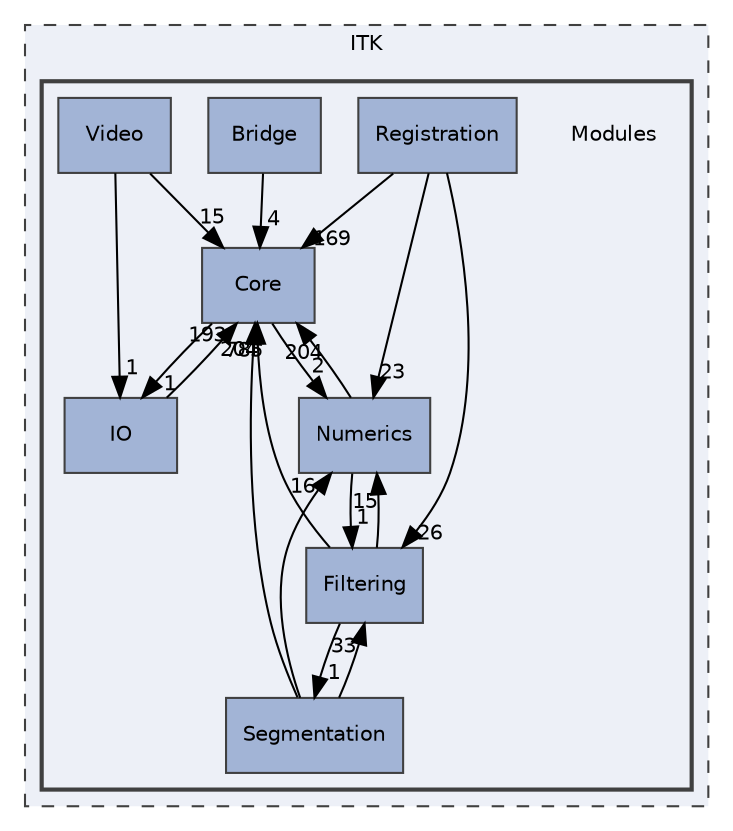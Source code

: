 digraph "Modules"
{
 // LATEX_PDF_SIZE
  edge [fontname="Helvetica",fontsize="10",labelfontname="Helvetica",labelfontsize="10"];
  node [fontname="Helvetica",fontsize="10",shape=record];
  compound=true
  subgraph clusterdir_46986e8e618f5d4e9cefd393e3e85435 {
    graph [ bgcolor="#edf0f7", pencolor="grey25", style="filled,dashed,", label="ITK", fontname="Helvetica", fontsize="10", URL="dir_46986e8e618f5d4e9cefd393e3e85435.html"]
  subgraph clusterdir_f177c24bf1c87ecaa6e6fdc0bba33350 {
    graph [ bgcolor="#edf0f7", pencolor="grey25", style="filled,bold,", label="", fontname="Helvetica", fontsize="10", URL="dir_f177c24bf1c87ecaa6e6fdc0bba33350.html"]
    dir_f177c24bf1c87ecaa6e6fdc0bba33350 [shape=plaintext, label="Modules"];
  dir_ce4b90f3ab002c3e4aae09e4884c7ff9 [shape=box, label="Bridge", style="filled,", fillcolor="#a2b4d6", color="grey25", URL="dir_ce4b90f3ab002c3e4aae09e4884c7ff9.html"];
  dir_cac7f9cecb9aa42a0bd05452dddd8a21 [shape=box, label="Core", style="filled,", fillcolor="#a2b4d6", color="grey25", URL="dir_cac7f9cecb9aa42a0bd05452dddd8a21.html"];
  dir_6724b11ef9ad676a0a0c31463bff1d93 [shape=box, label="Filtering", style="filled,", fillcolor="#a2b4d6", color="grey25", URL="dir_6724b11ef9ad676a0a0c31463bff1d93.html"];
  dir_367545fbb67972528c5e9da3f2610d14 [shape=box, label="IO", style="filled,", fillcolor="#a2b4d6", color="grey25", URL="dir_367545fbb67972528c5e9da3f2610d14.html"];
  dir_57605c80b6a7e87d0adba2f2655cc3cb [shape=box, label="Numerics", style="filled,", fillcolor="#a2b4d6", color="grey25", URL="dir_57605c80b6a7e87d0adba2f2655cc3cb.html"];
  dir_0ad122d8d0ab9b1e48b88184c41a4a8e [shape=box, label="Registration", style="filled,", fillcolor="#a2b4d6", color="grey25", URL="dir_0ad122d8d0ab9b1e48b88184c41a4a8e.html"];
  dir_431b5b85ef2fd850d23fe72862364324 [shape=box, label="Segmentation", style="filled,", fillcolor="#a2b4d6", color="grey25", URL="dir_431b5b85ef2fd850d23fe72862364324.html"];
  dir_eb9e0bc0b01025636f27cd720eccabdd [shape=box, label="Video", style="filled,", fillcolor="#a2b4d6", color="grey25", URL="dir_eb9e0bc0b01025636f27cd720eccabdd.html"];
  }
  }
  dir_ce4b90f3ab002c3e4aae09e4884c7ff9->dir_cac7f9cecb9aa42a0bd05452dddd8a21 [headlabel="4", labeldistance=1.5 headhref="dir_000006_000014.html"];
  dir_cac7f9cecb9aa42a0bd05452dddd8a21->dir_57605c80b6a7e87d0adba2f2655cc3cb [headlabel="2", labeldistance=1.5 headhref="dir_000014_000210.html"];
  dir_cac7f9cecb9aa42a0bd05452dddd8a21->dir_367545fbb67972528c5e9da3f2610d14 [headlabel="1", labeldistance=1.5 headhref="dir_000014_000178.html"];
  dir_6724b11ef9ad676a0a0c31463bff1d93->dir_cac7f9cecb9aa42a0bd05452dddd8a21 [headlabel="785", labeldistance=1.5 headhref="dir_000030_000014.html"];
  dir_6724b11ef9ad676a0a0c31463bff1d93->dir_431b5b85ef2fd850d23fe72862364324 [headlabel="1", labeldistance=1.5 headhref="dir_000030_000223.html"];
  dir_6724b11ef9ad676a0a0c31463bff1d93->dir_57605c80b6a7e87d0adba2f2655cc3cb [headlabel="15", labeldistance=1.5 headhref="dir_000030_000210.html"];
  dir_367545fbb67972528c5e9da3f2610d14->dir_cac7f9cecb9aa42a0bd05452dddd8a21 [headlabel="193", labeldistance=1.5 headhref="dir_000178_000014.html"];
  dir_57605c80b6a7e87d0adba2f2655cc3cb->dir_6724b11ef9ad676a0a0c31463bff1d93 [headlabel="1", labeldistance=1.5 headhref="dir_000210_000030.html"];
  dir_57605c80b6a7e87d0adba2f2655cc3cb->dir_cac7f9cecb9aa42a0bd05452dddd8a21 [headlabel="204", labeldistance=1.5 headhref="dir_000210_000014.html"];
  dir_0ad122d8d0ab9b1e48b88184c41a4a8e->dir_57605c80b6a7e87d0adba2f2655cc3cb [headlabel="23", labeldistance=1.5 headhref="dir_000221_000210.html"];
  dir_0ad122d8d0ab9b1e48b88184c41a4a8e->dir_6724b11ef9ad676a0a0c31463bff1d93 [headlabel="26", labeldistance=1.5 headhref="dir_000221_000030.html"];
  dir_0ad122d8d0ab9b1e48b88184c41a4a8e->dir_cac7f9cecb9aa42a0bd05452dddd8a21 [headlabel="169", labeldistance=1.5 headhref="dir_000221_000014.html"];
  dir_431b5b85ef2fd850d23fe72862364324->dir_57605c80b6a7e87d0adba2f2655cc3cb [headlabel="16", labeldistance=1.5 headhref="dir_000223_000210.html"];
  dir_431b5b85ef2fd850d23fe72862364324->dir_6724b11ef9ad676a0a0c31463bff1d93 [headlabel="33", labeldistance=1.5 headhref="dir_000223_000030.html"];
  dir_431b5b85ef2fd850d23fe72862364324->dir_cac7f9cecb9aa42a0bd05452dddd8a21 [headlabel="204", labeldistance=1.5 headhref="dir_000223_000014.html"];
  dir_eb9e0bc0b01025636f27cd720eccabdd->dir_367545fbb67972528c5e9da3f2610d14 [headlabel="1", labeldistance=1.5 headhref="dir_000242_000178.html"];
  dir_eb9e0bc0b01025636f27cd720eccabdd->dir_cac7f9cecb9aa42a0bd05452dddd8a21 [headlabel="15", labeldistance=1.5 headhref="dir_000242_000014.html"];
}
